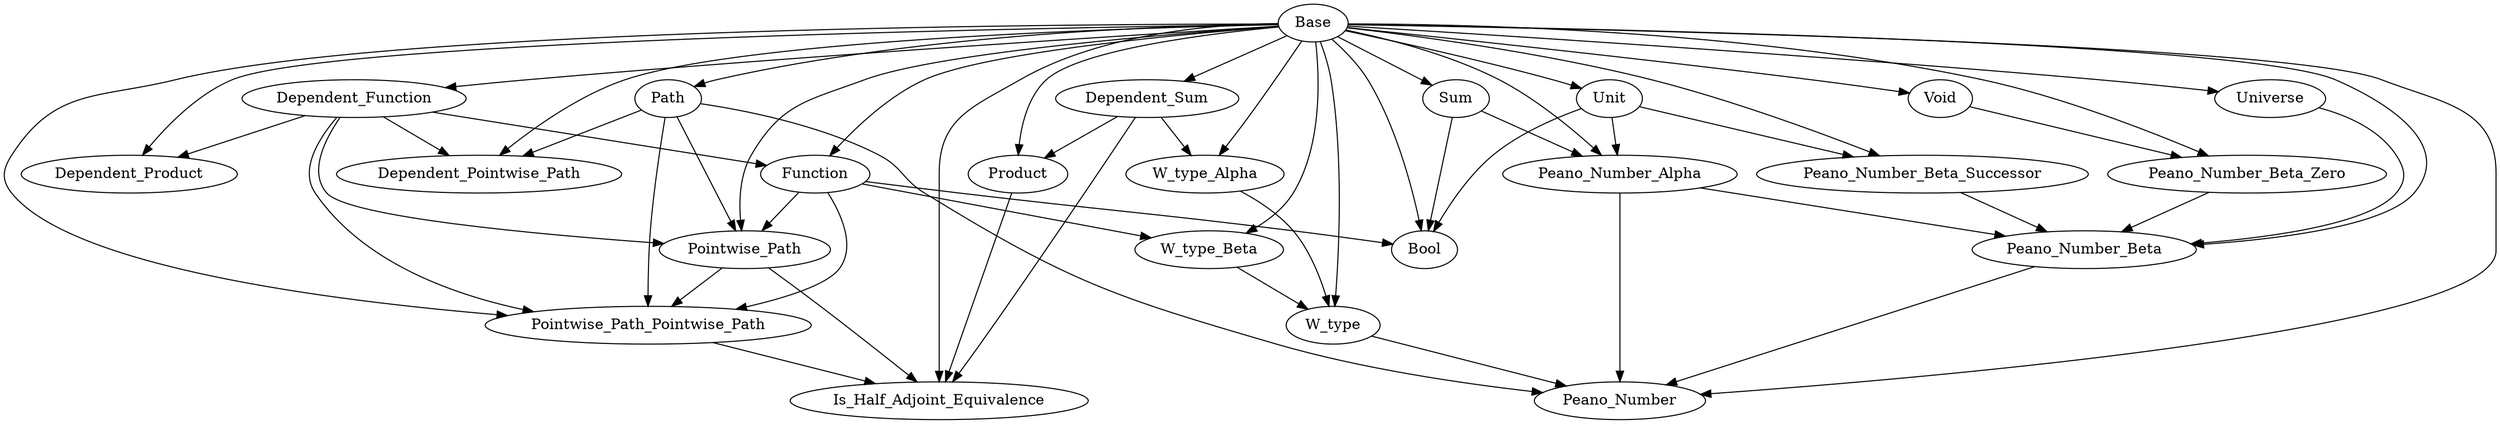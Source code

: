 digraph Dependencies {
  # Base
  # Dependent_Function
  "Base" -> "Dependent_Function";
  # Function
  "Base" -> "Function";
  "Dependent_Function" -> "Function";
  # Dependent_Product
  "Base" -> "Dependent_Product";
  "Dependent_Function" -> "Dependent_Product";
  # Dependent_Sum
  "Base" -> "Dependent_Sum";
  # Product
  "Base" -> "Product";
  "Dependent_Sum" -> "Product";
  # Sum
  "Base" -> "Sum";
  # Unit
  "Base" -> "Unit";
  # Void
  "Base" -> "Void";
  # W_type_Alpha
  "Base" -> "W_type_Alpha";
  "Dependent_Sum" -> "W_type_Alpha";
  # W_type_Beta
  "Base" -> "W_type_Beta";
  "Function" -> "W_type_Beta";
  # W_type
  "Base" -> "W_type";
  "W_type_Alpha" -> "W_type";
  "W_type_Beta" -> "W_type";
  # Universe
  "Base" -> "Universe";
  # Path
  "Base" -> "Path";
  # Dependent_Pointwise_Path
  "Base" -> "Dependent_Pointwise_Path";
  "Dependent_Function" -> "Dependent_Pointwise_Path";
  "Path" -> "Dependent_Pointwise_Path";
  # Pointwise_Path
  "Base" -> "Pointwise_Path";
  "Dependent_Function" -> "Pointwise_Path";
  "Function" -> "Pointwise_Path";
  "Path" -> "Pointwise_Path";
  # Pointwise_Path_Pointwise_Path
  "Base" -> "Pointwise_Path_Pointwise_Path";
  "Dependent_Function" -> "Pointwise_Path_Pointwise_Path";
  "Function" -> "Pointwise_Path_Pointwise_Path";
  "Path" -> "Pointwise_Path_Pointwise_Path";
  "Pointwise_Path" -> "Pointwise_Path_Pointwise_Path";
  # Is_Half_Adjoint_Equivalence
  "Base" -> "Is_Half_Adjoint_Equivalence";
  "Dependent_Sum" -> "Is_Half_Adjoint_Equivalence";
  "Product" -> "Is_Half_Adjoint_Equivalence";
  "Pointwise_Path" -> "Is_Half_Adjoint_Equivalence";
  "Pointwise_Path_Pointwise_Path" -> "Is_Half_Adjoint_Equivalence";
  # Bool
  "Base" -> "Bool";
  "Function" -> "Bool";
  "Sum" -> "Bool";
  "Unit" -> "Bool";
  # Peano_Number_Alpha
  "Base" -> "Peano_Number_Alpha";
  "Sum" -> "Peano_Number_Alpha";
  "Unit" -> "Peano_Number_Alpha";
  # Peano_Number_Beta_Zero
  "Base" -> "Peano_Number_Beta_Zero";
  "Void" -> "Peano_Number_Beta_Zero";
  # Peano_Number_Beta_Successor
  "Base" -> "Peano_Number_Beta_Successor";
  "Unit" -> "Peano_Number_Beta_Successor";
  # Peano_Number_Beta
  "Base" -> "Peano_Number_Beta";
  "Universe" -> "Peano_Number_Beta";
  "Peano_Number_Alpha" -> "Peano_Number_Beta";
  "Peano_Number_Beta_Zero" -> "Peano_Number_Beta";
  "Peano_Number_Beta_Successor" -> "Peano_Number_Beta";
  # Peano_Number
  "Base" -> "Peano_Number";
  "W_type" -> "Peano_Number";
  "Path" -> "Peano_Number";
  "Peano_Number_Alpha" -> "Peano_Number";
  "Peano_Number_Beta" -> "Peano_Number";
}
